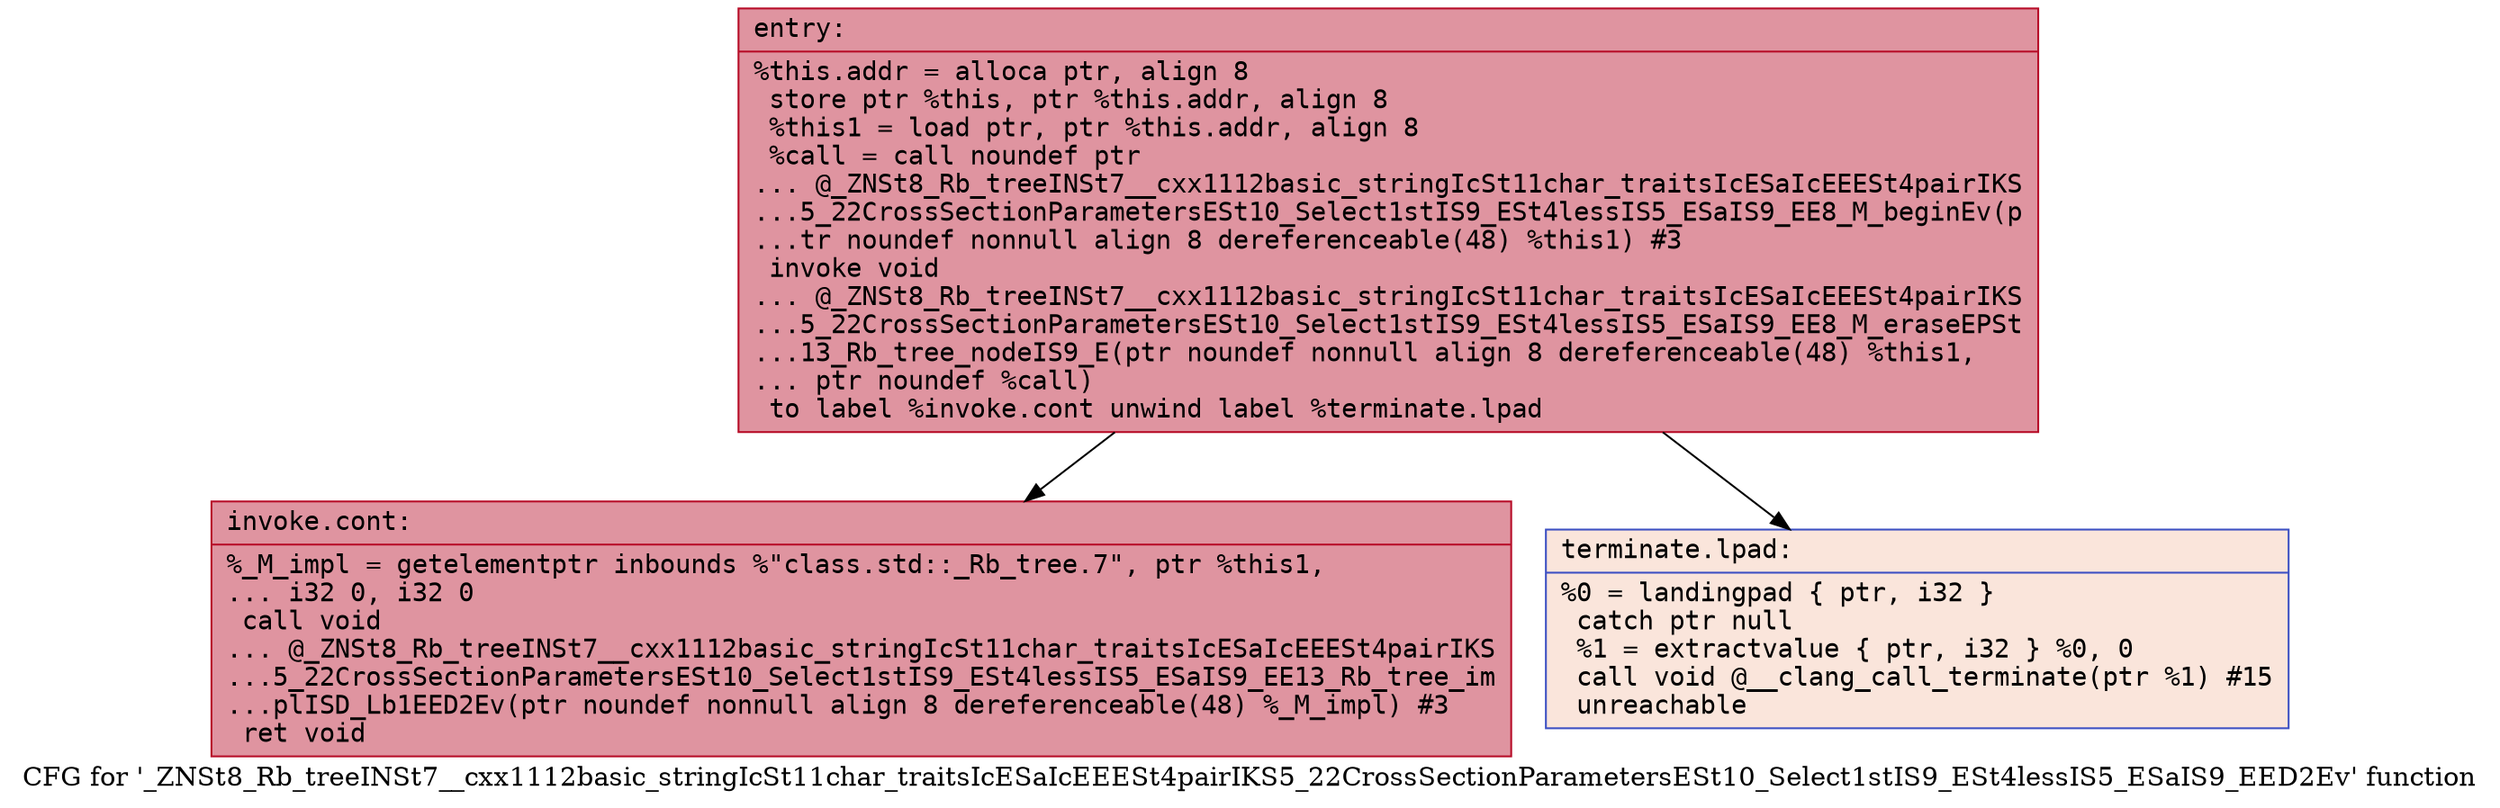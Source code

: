 digraph "CFG for '_ZNSt8_Rb_treeINSt7__cxx1112basic_stringIcSt11char_traitsIcESaIcEEESt4pairIKS5_22CrossSectionParametersESt10_Select1stIS9_ESt4lessIS5_ESaIS9_EED2Ev' function" {
	label="CFG for '_ZNSt8_Rb_treeINSt7__cxx1112basic_stringIcSt11char_traitsIcESaIcEEESt4pairIKS5_22CrossSectionParametersESt10_Select1stIS9_ESt4lessIS5_ESaIS9_EED2Ev' function";

	Node0x562c4e4b7d70 [shape=record,color="#b70d28ff", style=filled, fillcolor="#b70d2870" fontname="Courier",label="{entry:\l|  %this.addr = alloca ptr, align 8\l  store ptr %this, ptr %this.addr, align 8\l  %this1 = load ptr, ptr %this.addr, align 8\l  %call = call noundef ptr\l... @_ZNSt8_Rb_treeINSt7__cxx1112basic_stringIcSt11char_traitsIcESaIcEEESt4pairIKS\l...5_22CrossSectionParametersESt10_Select1stIS9_ESt4lessIS5_ESaIS9_EE8_M_beginEv(p\l...tr noundef nonnull align 8 dereferenceable(48) %this1) #3\l  invoke void\l... @_ZNSt8_Rb_treeINSt7__cxx1112basic_stringIcSt11char_traitsIcESaIcEEESt4pairIKS\l...5_22CrossSectionParametersESt10_Select1stIS9_ESt4lessIS5_ESaIS9_EE8_M_eraseEPSt\l...13_Rb_tree_nodeIS9_E(ptr noundef nonnull align 8 dereferenceable(48) %this1,\l... ptr noundef %call)\l          to label %invoke.cont unwind label %terminate.lpad\l}"];
	Node0x562c4e4b7d70 -> Node0x562c4e4b81a0[tooltip="entry -> invoke.cont\nProbability 100.00%" ];
	Node0x562c4e4b7d70 -> Node0x562c4e4b8220[tooltip="entry -> terminate.lpad\nProbability 0.00%" ];
	Node0x562c4e4b81a0 [shape=record,color="#b70d28ff", style=filled, fillcolor="#b70d2870" fontname="Courier",label="{invoke.cont:\l|  %_M_impl = getelementptr inbounds %\"class.std::_Rb_tree.7\", ptr %this1,\l... i32 0, i32 0\l  call void\l... @_ZNSt8_Rb_treeINSt7__cxx1112basic_stringIcSt11char_traitsIcESaIcEEESt4pairIKS\l...5_22CrossSectionParametersESt10_Select1stIS9_ESt4lessIS5_ESaIS9_EE13_Rb_tree_im\l...plISD_Lb1EED2Ev(ptr noundef nonnull align 8 dereferenceable(48) %_M_impl) #3\l  ret void\l}"];
	Node0x562c4e4b8220 [shape=record,color="#3d50c3ff", style=filled, fillcolor="#f4c5ad70" fontname="Courier",label="{terminate.lpad:\l|  %0 = landingpad \{ ptr, i32 \}\l          catch ptr null\l  %1 = extractvalue \{ ptr, i32 \} %0, 0\l  call void @__clang_call_terminate(ptr %1) #15\l  unreachable\l}"];
}

